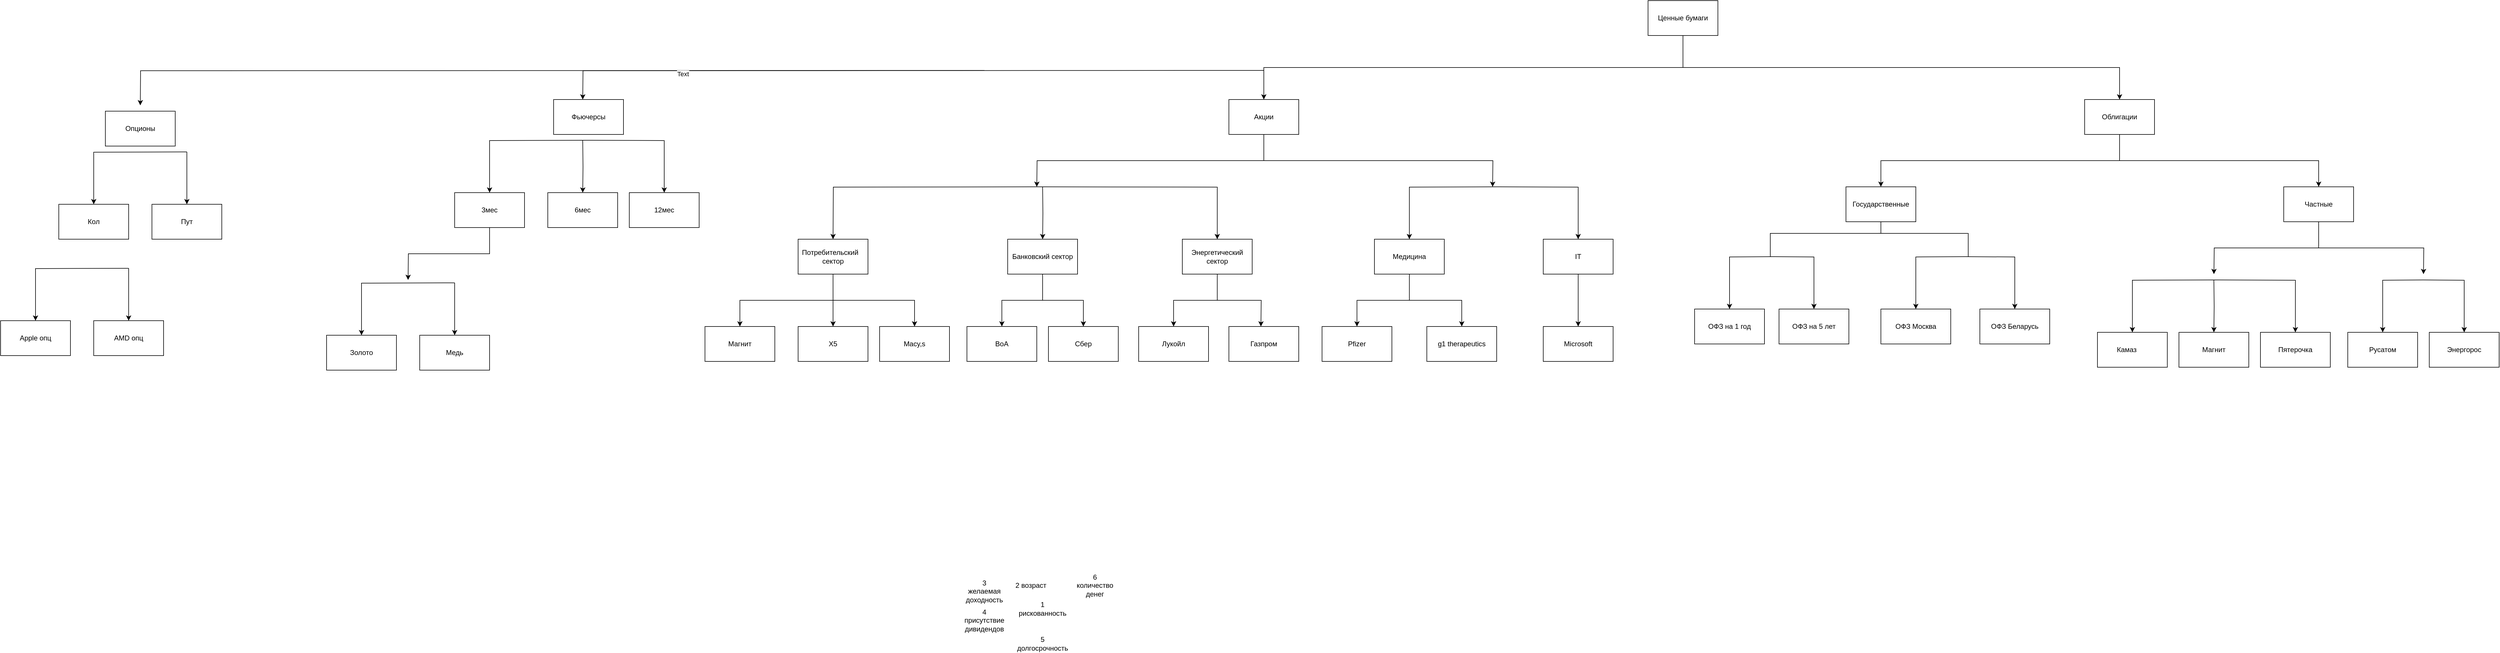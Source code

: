<mxfile version="23.1.1" type="device">
  <diagram name="Страница — 1" id="R4vX-fNru7ML8oTUG_PV">
    <mxGraphModel dx="6572" dy="2229" grid="1" gridSize="10" guides="1" tooltips="1" connect="1" arrows="1" fold="1" page="1" pageScale="1" pageWidth="827" pageHeight="1169" math="0" shadow="0">
      <root>
        <mxCell id="0" />
        <mxCell id="1" parent="0" />
        <mxCell id="w3lTB2FBsFpzuOI5no9S-1" style="edgeStyle=orthogonalEdgeStyle;rounded=0;orthogonalLoop=1;jettySize=auto;html=1;exitX=0.5;exitY=1;exitDx=0;exitDy=0;entryX=0.5;entryY=0;entryDx=0;entryDy=0;" parent="1" source="w3lTB2FBsFpzuOI5no9S-3" target="w3lTB2FBsFpzuOI5no9S-9" edge="1">
          <mxGeometry relative="1" as="geometry" />
        </mxCell>
        <mxCell id="w3lTB2FBsFpzuOI5no9S-2" style="edgeStyle=orthogonalEdgeStyle;rounded=0;orthogonalLoop=1;jettySize=auto;html=1;exitX=0.5;exitY=1;exitDx=0;exitDy=0;entryX=0.5;entryY=0;entryDx=0;entryDy=0;" parent="1" source="w3lTB2FBsFpzuOI5no9S-3" target="w3lTB2FBsFpzuOI5no9S-6" edge="1">
          <mxGeometry relative="1" as="geometry" />
        </mxCell>
        <mxCell id="w3lTB2FBsFpzuOI5no9S-3" value="Ценные бумаги" style="rounded=0;whiteSpace=wrap;html=1;" parent="1" vertex="1">
          <mxGeometry x="910" y="30" width="120" height="60" as="geometry" />
        </mxCell>
        <mxCell id="w3lTB2FBsFpzuOI5no9S-4" style="edgeStyle=orthogonalEdgeStyle;rounded=0;orthogonalLoop=1;jettySize=auto;html=1;exitX=0.5;exitY=1;exitDx=0;exitDy=0;entryX=0.5;entryY=0;entryDx=0;entryDy=0;" parent="1" source="w3lTB2FBsFpzuOI5no9S-6" edge="1">
          <mxGeometry relative="1" as="geometry">
            <mxPoint x="643" y="350" as="targetPoint" />
          </mxGeometry>
        </mxCell>
        <mxCell id="w3lTB2FBsFpzuOI5no9S-5" style="edgeStyle=orthogonalEdgeStyle;rounded=0;orthogonalLoop=1;jettySize=auto;html=1;exitX=0.5;exitY=1;exitDx=0;exitDy=0;" parent="1" source="w3lTB2FBsFpzuOI5no9S-6" edge="1">
          <mxGeometry relative="1" as="geometry">
            <mxPoint x="-140.0" y="350" as="targetPoint" />
          </mxGeometry>
        </mxCell>
        <mxCell id="w3lTB2FBsFpzuOI5no9S-6" value="Акции" style="rounded=0;whiteSpace=wrap;html=1;" parent="1" vertex="1">
          <mxGeometry x="190" y="200" width="120" height="60" as="geometry" />
        </mxCell>
        <mxCell id="w3lTB2FBsFpzuOI5no9S-7" style="edgeStyle=orthogonalEdgeStyle;rounded=0;orthogonalLoop=1;jettySize=auto;html=1;exitX=0.5;exitY=1;exitDx=0;exitDy=0;" parent="1" source="w3lTB2FBsFpzuOI5no9S-9" target="w3lTB2FBsFpzuOI5no9S-89" edge="1">
          <mxGeometry relative="1" as="geometry" />
        </mxCell>
        <mxCell id="w3lTB2FBsFpzuOI5no9S-8" style="edgeStyle=orthogonalEdgeStyle;rounded=0;orthogonalLoop=1;jettySize=auto;html=1;exitX=0.5;exitY=1;exitDx=0;exitDy=0;" parent="1" source="w3lTB2FBsFpzuOI5no9S-9" target="w3lTB2FBsFpzuOI5no9S-86" edge="1">
          <mxGeometry relative="1" as="geometry" />
        </mxCell>
        <mxCell id="w3lTB2FBsFpzuOI5no9S-9" value="Облигации" style="rounded=0;whiteSpace=wrap;html=1;" parent="1" vertex="1">
          <mxGeometry x="1660" y="200" width="120" height="60" as="geometry" />
        </mxCell>
        <mxCell id="w3lTB2FBsFpzuOI5no9S-10" style="edgeStyle=orthogonalEdgeStyle;rounded=0;orthogonalLoop=1;jettySize=auto;html=1;exitX=0.5;exitY=1;exitDx=0;exitDy=0;" parent="1" source="w3lTB2FBsFpzuOI5no9S-13" target="w3lTB2FBsFpzuOI5no9S-35" edge="1">
          <mxGeometry relative="1" as="geometry" />
        </mxCell>
        <mxCell id="w3lTB2FBsFpzuOI5no9S-11" style="edgeStyle=orthogonalEdgeStyle;rounded=0;orthogonalLoop=1;jettySize=auto;html=1;exitX=0.5;exitY=1;exitDx=0;exitDy=0;" parent="1" source="w3lTB2FBsFpzuOI5no9S-13" target="w3lTB2FBsFpzuOI5no9S-41" edge="1">
          <mxGeometry relative="1" as="geometry" />
        </mxCell>
        <mxCell id="w3lTB2FBsFpzuOI5no9S-12" style="edgeStyle=orthogonalEdgeStyle;rounded=0;orthogonalLoop=1;jettySize=auto;html=1;exitX=0.5;exitY=1;exitDx=0;exitDy=0;" parent="1" source="w3lTB2FBsFpzuOI5no9S-13" target="w3lTB2FBsFpzuOI5no9S-47" edge="1">
          <mxGeometry relative="1" as="geometry" />
        </mxCell>
        <mxCell id="w3lTB2FBsFpzuOI5no9S-13" value="Потребительский&lt;span style=&quot;white-space: pre;&quot;&gt;&#x9;&lt;/span&gt;&lt;br&gt;сектор&lt;br&gt;" style="rounded=0;whiteSpace=wrap;html=1;" parent="1" vertex="1">
          <mxGeometry x="-550" y="440" width="120" height="60" as="geometry" />
        </mxCell>
        <mxCell id="w3lTB2FBsFpzuOI5no9S-14" style="edgeStyle=orthogonalEdgeStyle;rounded=0;orthogonalLoop=1;jettySize=auto;html=1;exitX=0.5;exitY=1;exitDx=0;exitDy=0;" parent="1" source="w3lTB2FBsFpzuOI5no9S-16" target="w3lTB2FBsFpzuOI5no9S-53" edge="1">
          <mxGeometry relative="1" as="geometry" />
        </mxCell>
        <mxCell id="w3lTB2FBsFpzuOI5no9S-15" style="edgeStyle=orthogonalEdgeStyle;rounded=0;orthogonalLoop=1;jettySize=auto;html=1;exitX=0.5;exitY=1;exitDx=0;exitDy=0;" parent="1" source="w3lTB2FBsFpzuOI5no9S-16" target="w3lTB2FBsFpzuOI5no9S-59" edge="1">
          <mxGeometry relative="1" as="geometry" />
        </mxCell>
        <mxCell id="w3lTB2FBsFpzuOI5no9S-16" value="Банковский сектор" style="rounded=0;whiteSpace=wrap;html=1;" parent="1" vertex="1">
          <mxGeometry x="-190" y="440" width="120" height="60" as="geometry" />
        </mxCell>
        <mxCell id="w3lTB2FBsFpzuOI5no9S-17" style="edgeStyle=orthogonalEdgeStyle;rounded=0;orthogonalLoop=1;jettySize=auto;html=1;exitX=0.5;exitY=1;exitDx=0;exitDy=0;" parent="1" source="w3lTB2FBsFpzuOI5no9S-19" target="w3lTB2FBsFpzuOI5no9S-65" edge="1">
          <mxGeometry relative="1" as="geometry" />
        </mxCell>
        <mxCell id="w3lTB2FBsFpzuOI5no9S-18" style="edgeStyle=orthogonalEdgeStyle;rounded=0;orthogonalLoop=1;jettySize=auto;html=1;exitX=0.5;exitY=1;exitDx=0;exitDy=0;" parent="1" source="w3lTB2FBsFpzuOI5no9S-19" edge="1">
          <mxGeometry relative="1" as="geometry">
            <mxPoint x="245.0" y="590" as="targetPoint" />
          </mxGeometry>
        </mxCell>
        <mxCell id="w3lTB2FBsFpzuOI5no9S-19" value="Энергетический сектор" style="rounded=0;whiteSpace=wrap;html=1;" parent="1" vertex="1">
          <mxGeometry x="110" y="440" width="120" height="60" as="geometry" />
        </mxCell>
        <mxCell id="w3lTB2FBsFpzuOI5no9S-20" style="edgeStyle=orthogonalEdgeStyle;rounded=0;orthogonalLoop=1;jettySize=auto;html=1;exitX=0.5;exitY=1;exitDx=0;exitDy=0;" parent="1" target="w3lTB2FBsFpzuOI5no9S-16" edge="1">
          <mxGeometry relative="1" as="geometry">
            <mxPoint x="-130" y="350" as="sourcePoint" />
          </mxGeometry>
        </mxCell>
        <mxCell id="w3lTB2FBsFpzuOI5no9S-21" style="edgeStyle=orthogonalEdgeStyle;rounded=0;orthogonalLoop=1;jettySize=auto;html=1;exitX=0.5;exitY=1;exitDx=0;exitDy=0;" parent="1" edge="1">
          <mxGeometry relative="1" as="geometry">
            <mxPoint x="-490" y="440" as="targetPoint" />
            <mxPoint x="-130" y="350" as="sourcePoint" />
          </mxGeometry>
        </mxCell>
        <mxCell id="w3lTB2FBsFpzuOI5no9S-22" style="edgeStyle=orthogonalEdgeStyle;rounded=0;orthogonalLoop=1;jettySize=auto;html=1;exitX=0.5;exitY=1;exitDx=0;exitDy=0;" parent="1" target="w3lTB2FBsFpzuOI5no9S-19" edge="1">
          <mxGeometry relative="1" as="geometry">
            <mxPoint x="-130" y="350" as="sourcePoint" />
          </mxGeometry>
        </mxCell>
        <mxCell id="w3lTB2FBsFpzuOI5no9S-24" style="edgeStyle=orthogonalEdgeStyle;rounded=0;orthogonalLoop=1;jettySize=auto;html=1;exitX=0.5;exitY=1;exitDx=0;exitDy=0;" parent="1" target="w3lTB2FBsFpzuOI5no9S-256" edge="1">
          <mxGeometry relative="1" as="geometry">
            <mxPoint x="653" y="350" as="sourcePoint" />
          </mxGeometry>
        </mxCell>
        <mxCell id="w3lTB2FBsFpzuOI5no9S-25" style="edgeStyle=orthogonalEdgeStyle;rounded=0;orthogonalLoop=1;jettySize=auto;html=1;exitX=0.5;exitY=1;exitDx=0;exitDy=0;" parent="1" target="w3lTB2FBsFpzuOI5no9S-29" edge="1">
          <mxGeometry relative="1" as="geometry">
            <mxPoint x="653" y="350" as="sourcePoint" />
          </mxGeometry>
        </mxCell>
        <mxCell id="w3lTB2FBsFpzuOI5no9S-27" style="edgeStyle=orthogonalEdgeStyle;rounded=0;orthogonalLoop=1;jettySize=auto;html=1;exitX=0.5;exitY=1;exitDx=0;exitDy=0;" parent="1" source="w3lTB2FBsFpzuOI5no9S-29" target="w3lTB2FBsFpzuOI5no9S-77" edge="1">
          <mxGeometry relative="1" as="geometry" />
        </mxCell>
        <mxCell id="w3lTB2FBsFpzuOI5no9S-28" style="edgeStyle=orthogonalEdgeStyle;rounded=0;orthogonalLoop=1;jettySize=auto;html=1;exitX=0.5;exitY=1;exitDx=0;exitDy=0;" parent="1" source="w3lTB2FBsFpzuOI5no9S-29" target="w3lTB2FBsFpzuOI5no9S-83" edge="1">
          <mxGeometry relative="1" as="geometry" />
        </mxCell>
        <mxCell id="w3lTB2FBsFpzuOI5no9S-29" value="Медицина" style="rounded=0;whiteSpace=wrap;html=1;" parent="1" vertex="1">
          <mxGeometry x="440" y="440" width="120" height="60" as="geometry" />
        </mxCell>
        <mxCell id="w3lTB2FBsFpzuOI5no9S-35" value="Macy,s" style="rounded=0;whiteSpace=wrap;html=1;" parent="1" vertex="1">
          <mxGeometry x="-410" y="590" width="120" height="60" as="geometry" />
        </mxCell>
        <mxCell id="w3lTB2FBsFpzuOI5no9S-41" value="X5" style="rounded=0;whiteSpace=wrap;html=1;" parent="1" vertex="1">
          <mxGeometry x="-550" y="590" width="120" height="60" as="geometry" />
        </mxCell>
        <mxCell id="w3lTB2FBsFpzuOI5no9S-47" value="Магнит" style="rounded=0;whiteSpace=wrap;html=1;" parent="1" vertex="1">
          <mxGeometry x="-710" y="590" width="120" height="60" as="geometry" />
        </mxCell>
        <mxCell id="w3lTB2FBsFpzuOI5no9S-53" value="BoA" style="rounded=0;whiteSpace=wrap;html=1;" parent="1" vertex="1">
          <mxGeometry x="-260" y="590" width="120" height="60" as="geometry" />
        </mxCell>
        <mxCell id="w3lTB2FBsFpzuOI5no9S-59" value="Сбер" style="rounded=0;whiteSpace=wrap;html=1;" parent="1" vertex="1">
          <mxGeometry x="-120" y="590" width="120" height="60" as="geometry" />
        </mxCell>
        <mxCell id="w3lTB2FBsFpzuOI5no9S-65" value="Лукойл" style="rounded=0;whiteSpace=wrap;html=1;" parent="1" vertex="1">
          <mxGeometry x="35" y="590" width="120" height="60" as="geometry" />
        </mxCell>
        <mxCell id="w3lTB2FBsFpzuOI5no9S-71" value="Газпром" style="rounded=0;whiteSpace=wrap;html=1;" parent="1" vertex="1">
          <mxGeometry x="190" y="590" width="120" height="60" as="geometry" />
        </mxCell>
        <mxCell id="w3lTB2FBsFpzuOI5no9S-77" value="Pfizer" style="rounded=0;whiteSpace=wrap;html=1;" parent="1" vertex="1">
          <mxGeometry x="350" y="590" width="120" height="60" as="geometry" />
        </mxCell>
        <mxCell id="w3lTB2FBsFpzuOI5no9S-83" value="g1 therapeutics" style="rounded=0;whiteSpace=wrap;html=1;" parent="1" vertex="1">
          <mxGeometry x="530" y="590" width="120" height="60" as="geometry" />
        </mxCell>
        <mxCell id="w3lTB2FBsFpzuOI5no9S-84" style="edgeStyle=orthogonalEdgeStyle;rounded=0;orthogonalLoop=1;jettySize=auto;html=1;exitX=0.5;exitY=1;exitDx=0;exitDy=0;" parent="1" source="w3lTB2FBsFpzuOI5no9S-86" edge="1">
          <mxGeometry relative="1" as="geometry">
            <mxPoint x="1882.067" y="500" as="targetPoint" />
          </mxGeometry>
        </mxCell>
        <mxCell id="w3lTB2FBsFpzuOI5no9S-85" style="edgeStyle=orthogonalEdgeStyle;rounded=0;orthogonalLoop=1;jettySize=auto;html=1;exitX=0.5;exitY=1;exitDx=0;exitDy=0;" parent="1" source="w3lTB2FBsFpzuOI5no9S-86" edge="1">
          <mxGeometry relative="1" as="geometry">
            <mxPoint x="2242.067" y="500" as="targetPoint" />
          </mxGeometry>
        </mxCell>
        <mxCell id="w3lTB2FBsFpzuOI5no9S-86" value="Частные" style="rounded=0;whiteSpace=wrap;html=1;" parent="1" vertex="1">
          <mxGeometry x="2002" y="350" width="120" height="60" as="geometry" />
        </mxCell>
        <mxCell id="w3lTB2FBsFpzuOI5no9S-89" value="Государственные" style="rounded=0;whiteSpace=wrap;html=1;" parent="1" vertex="1">
          <mxGeometry x="1250" y="350" width="120" height="60" as="geometry" />
        </mxCell>
        <mxCell id="w3lTB2FBsFpzuOI5no9S-90" style="edgeStyle=orthogonalEdgeStyle;rounded=0;orthogonalLoop=1;jettySize=auto;html=1;exitX=0.5;exitY=1;exitDx=0;exitDy=0;" parent="1" target="w3lTB2FBsFpzuOI5no9S-104" edge="1">
          <mxGeometry relative="1" as="geometry">
            <mxPoint x="1125" y="470" as="sourcePoint" />
          </mxGeometry>
        </mxCell>
        <mxCell id="w3lTB2FBsFpzuOI5no9S-91" style="edgeStyle=orthogonalEdgeStyle;rounded=0;orthogonalLoop=1;jettySize=auto;html=1;exitX=0.5;exitY=1;exitDx=0;exitDy=0;" parent="1" target="w3lTB2FBsFpzuOI5no9S-98" edge="1">
          <mxGeometry relative="1" as="geometry">
            <mxPoint x="1125" y="470" as="sourcePoint" />
          </mxGeometry>
        </mxCell>
        <mxCell id="w3lTB2FBsFpzuOI5no9S-98" value="ОФЗ на 1 год" style="rounded=0;whiteSpace=wrap;html=1;" parent="1" vertex="1">
          <mxGeometry x="990" y="560" width="120" height="60" as="geometry" />
        </mxCell>
        <mxCell id="w3lTB2FBsFpzuOI5no9S-104" value="ОФЗ на 5 лет" style="rounded=0;whiteSpace=wrap;html=1;" parent="1" vertex="1">
          <mxGeometry x="1135" y="560" width="120" height="60" as="geometry" />
        </mxCell>
        <mxCell id="w3lTB2FBsFpzuOI5no9S-110" value="ОФЗ Беларусь" style="rounded=0;whiteSpace=wrap;html=1;" parent="1" vertex="1">
          <mxGeometry x="1480" y="560" width="120" height="60" as="geometry" />
        </mxCell>
        <mxCell id="w3lTB2FBsFpzuOI5no9S-116" value="ОФЗ Москва" style="rounded=0;whiteSpace=wrap;html=1;" parent="1" vertex="1">
          <mxGeometry x="1310" y="560" width="120" height="60" as="geometry" />
        </mxCell>
        <mxCell id="w3lTB2FBsFpzuOI5no9S-117" style="edgeStyle=orthogonalEdgeStyle;rounded=0;orthogonalLoop=1;jettySize=auto;html=1;exitX=0.5;exitY=1;exitDx=0;exitDy=0;" parent="1" target="w3lTB2FBsFpzuOI5no9S-135" edge="1">
          <mxGeometry relative="1" as="geometry">
            <mxPoint x="1882" y="510" as="sourcePoint" />
          </mxGeometry>
        </mxCell>
        <mxCell id="w3lTB2FBsFpzuOI5no9S-118" style="edgeStyle=orthogonalEdgeStyle;rounded=0;orthogonalLoop=1;jettySize=auto;html=1;exitX=0.5;exitY=1;exitDx=0;exitDy=0;" parent="1" target="w3lTB2FBsFpzuOI5no9S-141" edge="1">
          <mxGeometry relative="1" as="geometry">
            <mxPoint x="1882" y="510" as="sourcePoint" />
          </mxGeometry>
        </mxCell>
        <mxCell id="w3lTB2FBsFpzuOI5no9S-119" style="edgeStyle=orthogonalEdgeStyle;rounded=0;orthogonalLoop=1;jettySize=auto;html=1;exitX=0.5;exitY=1;exitDx=0;exitDy=0;" parent="1" target="w3lTB2FBsFpzuOI5no9S-129" edge="1">
          <mxGeometry relative="1" as="geometry">
            <mxPoint x="1882" y="510" as="sourcePoint" />
          </mxGeometry>
        </mxCell>
        <mxCell id="w3lTB2FBsFpzuOI5no9S-121" style="edgeStyle=orthogonalEdgeStyle;rounded=0;orthogonalLoop=1;jettySize=auto;html=1;exitX=0.5;exitY=1;exitDx=0;exitDy=0;" parent="1" target="w3lTB2FBsFpzuOI5no9S-153" edge="1">
          <mxGeometry relative="1" as="geometry">
            <mxPoint x="2242" y="510" as="sourcePoint" />
          </mxGeometry>
        </mxCell>
        <mxCell id="w3lTB2FBsFpzuOI5no9S-122" style="edgeStyle=orthogonalEdgeStyle;rounded=0;orthogonalLoop=1;jettySize=auto;html=1;exitX=0.5;exitY=1;exitDx=0;exitDy=0;" parent="1" target="w3lTB2FBsFpzuOI5no9S-147" edge="1">
          <mxGeometry relative="1" as="geometry">
            <mxPoint x="2242" y="510" as="sourcePoint" />
          </mxGeometry>
        </mxCell>
        <mxCell id="w3lTB2FBsFpzuOI5no9S-129" value="Пятерочка" style="rounded=0;whiteSpace=wrap;html=1;" parent="1" vertex="1">
          <mxGeometry x="1962" y="600" width="120" height="60" as="geometry" />
        </mxCell>
        <mxCell id="w3lTB2FBsFpzuOI5no9S-135" value="Магнит" style="rounded=0;whiteSpace=wrap;html=1;" parent="1" vertex="1">
          <mxGeometry x="1822" y="600" width="120" height="60" as="geometry" />
        </mxCell>
        <mxCell id="w3lTB2FBsFpzuOI5no9S-141" value="Камаз&lt;span style=&quot;white-space: pre;&quot;&gt;&#x9;&lt;/span&gt;" style="rounded=0;whiteSpace=wrap;html=1;" parent="1" vertex="1">
          <mxGeometry x="1682" y="600" width="120" height="60" as="geometry" />
        </mxCell>
        <mxCell id="w3lTB2FBsFpzuOI5no9S-147" value="Энергорос" style="rounded=0;whiteSpace=wrap;html=1;" parent="1" vertex="1">
          <mxGeometry x="2252" y="600" width="120" height="60" as="geometry" />
        </mxCell>
        <mxCell id="w3lTB2FBsFpzuOI5no9S-153" value="Русатом" style="rounded=0;whiteSpace=wrap;html=1;" parent="1" vertex="1">
          <mxGeometry x="2112" y="600" width="120" height="60" as="geometry" />
        </mxCell>
        <mxCell id="w3lTB2FBsFpzuOI5no9S-159" value="Microsoft" style="rounded=0;whiteSpace=wrap;html=1;" parent="1" vertex="1">
          <mxGeometry x="730" y="590" width="120" height="60" as="geometry" />
        </mxCell>
        <mxCell id="w3lTB2FBsFpzuOI5no9S-255" style="edgeStyle=orthogonalEdgeStyle;rounded=0;orthogonalLoop=1;jettySize=auto;html=1;exitX=0.5;exitY=1;exitDx=0;exitDy=0;entryX=0.5;entryY=0;entryDx=0;entryDy=0;" parent="1" source="w3lTB2FBsFpzuOI5no9S-256" target="w3lTB2FBsFpzuOI5no9S-159" edge="1">
          <mxGeometry relative="1" as="geometry" />
        </mxCell>
        <mxCell id="w3lTB2FBsFpzuOI5no9S-256" value="IT" style="rounded=0;whiteSpace=wrap;html=1;" parent="1" vertex="1">
          <mxGeometry x="730" y="440" width="120" height="60" as="geometry" />
        </mxCell>
        <mxCell id="w3lTB2FBsFpzuOI5no9S-257" style="edgeStyle=orthogonalEdgeStyle;rounded=0;orthogonalLoop=1;jettySize=auto;html=1;exitX=0.5;exitY=1;exitDx=0;exitDy=0;" parent="1" target="w3lTB2FBsFpzuOI5no9S-116" edge="1">
          <mxGeometry relative="1" as="geometry">
            <mxPoint x="1455" y="470" as="sourcePoint" />
          </mxGeometry>
        </mxCell>
        <mxCell id="w3lTB2FBsFpzuOI5no9S-258" style="edgeStyle=orthogonalEdgeStyle;rounded=0;orthogonalLoop=1;jettySize=auto;html=1;exitX=0.5;exitY=1;exitDx=0;exitDy=0;" parent="1" target="w3lTB2FBsFpzuOI5no9S-110" edge="1">
          <mxGeometry relative="1" as="geometry">
            <mxPoint x="1455" y="470" as="sourcePoint" />
          </mxGeometry>
        </mxCell>
        <mxCell id="w3lTB2FBsFpzuOI5no9S-262" value="1 рискованность&lt;br&gt;" style="text;html=1;strokeColor=none;fillColor=none;align=center;verticalAlign=middle;whiteSpace=wrap;rounded=0;" parent="1" vertex="1">
          <mxGeometry x="-160" y="1060" width="60" height="30" as="geometry" />
        </mxCell>
        <mxCell id="w3lTB2FBsFpzuOI5no9S-263" value="2 возраст" style="text;html=1;strokeColor=none;fillColor=none;align=center;verticalAlign=middle;whiteSpace=wrap;rounded=0;" parent="1" vertex="1">
          <mxGeometry x="-180" y="1020" width="60" height="30" as="geometry" />
        </mxCell>
        <mxCell id="w3lTB2FBsFpzuOI5no9S-264" value="3 желаемая доходность" style="text;html=1;strokeColor=none;fillColor=none;align=center;verticalAlign=middle;whiteSpace=wrap;rounded=0;" parent="1" vertex="1">
          <mxGeometry x="-260" y="1030" width="60" height="30" as="geometry" />
        </mxCell>
        <mxCell id="w3lTB2FBsFpzuOI5no9S-265" value="4 присутствие дивидендов" style="text;html=1;strokeColor=none;fillColor=none;align=center;verticalAlign=middle;whiteSpace=wrap;rounded=0;" parent="1" vertex="1">
          <mxGeometry x="-260" y="1080" width="60" height="30" as="geometry" />
        </mxCell>
        <mxCell id="w3lTB2FBsFpzuOI5no9S-266" value="5 долгосрочность" style="text;html=1;strokeColor=none;fillColor=none;align=center;verticalAlign=middle;whiteSpace=wrap;rounded=0;" parent="1" vertex="1">
          <mxGeometry x="-160" y="1120" width="60" height="30" as="geometry" />
        </mxCell>
        <mxCell id="w3lTB2FBsFpzuOI5no9S-267" value="" style="endArrow=none;html=1;rounded=0;" parent="1" edge="1">
          <mxGeometry width="50" height="50" relative="1" as="geometry">
            <mxPoint x="1310" y="430" as="sourcePoint" />
            <mxPoint x="1460" y="470" as="targetPoint" />
            <Array as="points">
              <mxPoint x="1460" y="430" />
            </Array>
          </mxGeometry>
        </mxCell>
        <mxCell id="w3lTB2FBsFpzuOI5no9S-268" value="" style="endArrow=none;html=1;rounded=0;entryX=0.5;entryY=1;entryDx=0;entryDy=0;" parent="1" target="w3lTB2FBsFpzuOI5no9S-89" edge="1">
          <mxGeometry width="50" height="50" relative="1" as="geometry">
            <mxPoint x="1120" y="470" as="sourcePoint" />
            <mxPoint x="1180" y="410" as="targetPoint" />
            <Array as="points">
              <mxPoint x="1120" y="430" />
              <mxPoint x="1310" y="430" />
            </Array>
          </mxGeometry>
        </mxCell>
        <mxCell id="w3lTB2FBsFpzuOI5no9S-269" value="6 количество денег&lt;br&gt;" style="text;html=1;strokeColor=none;fillColor=none;align=center;verticalAlign=middle;whiteSpace=wrap;rounded=0;" parent="1" vertex="1">
          <mxGeometry x="-70" y="1020" width="60" height="30" as="geometry" />
        </mxCell>
        <mxCell id="jGdK0NWtII-RxkaI67nt-1" value="Фьючерсы" style="rounded=0;whiteSpace=wrap;html=1;" vertex="1" parent="1">
          <mxGeometry x="-970" y="200" width="120" height="60" as="geometry" />
        </mxCell>
        <mxCell id="jGdK0NWtII-RxkaI67nt-2" value="Опционы" style="rounded=0;whiteSpace=wrap;html=1;" vertex="1" parent="1">
          <mxGeometry x="-1740" y="220" width="120" height="60" as="geometry" />
        </mxCell>
        <mxCell id="jGdK0NWtII-RxkaI67nt-3" style="edgeStyle=orthogonalEdgeStyle;rounded=0;orthogonalLoop=1;jettySize=auto;html=1;exitX=0.5;exitY=1;exitDx=0;exitDy=0;" edge="1" parent="1">
          <mxGeometry relative="1" as="geometry">
            <mxPoint x="250" y="150" as="sourcePoint" />
            <mxPoint x="-920" y="200" as="targetPoint" />
          </mxGeometry>
        </mxCell>
        <mxCell id="jGdK0NWtII-RxkaI67nt-4" style="edgeStyle=orthogonalEdgeStyle;rounded=0;orthogonalLoop=1;jettySize=auto;html=1;exitX=0.5;exitY=1;exitDx=0;exitDy=0;" edge="1" parent="1">
          <mxGeometry relative="1" as="geometry">
            <mxPoint x="-230" y="150" as="sourcePoint" />
            <mxPoint x="-1680" y="210" as="targetPoint" />
          </mxGeometry>
        </mxCell>
        <mxCell id="jGdK0NWtII-RxkaI67nt-5" value="Text" style="edgeLabel;html=1;align=center;verticalAlign=middle;resizable=0;points=[];" vertex="1" connectable="0" parent="jGdK0NWtII-RxkaI67nt-4">
          <mxGeometry x="-0.315" y="6" relative="1" as="geometry">
            <mxPoint x="-1" as="offset" />
          </mxGeometry>
        </mxCell>
        <mxCell id="jGdK0NWtII-RxkaI67nt-8" style="edgeStyle=orthogonalEdgeStyle;rounded=0;orthogonalLoop=1;jettySize=auto;html=1;exitX=0.5;exitY=1;exitDx=0;exitDy=0;" edge="1" parent="1" target="jGdK0NWtII-RxkaI67nt-11">
          <mxGeometry relative="1" as="geometry">
            <mxPoint x="-920" y="270" as="sourcePoint" />
          </mxGeometry>
        </mxCell>
        <mxCell id="jGdK0NWtII-RxkaI67nt-9" style="edgeStyle=orthogonalEdgeStyle;rounded=0;orthogonalLoop=1;jettySize=auto;html=1;exitX=0.5;exitY=1;exitDx=0;exitDy=0;" edge="1" parent="1" target="jGdK0NWtII-RxkaI67nt-12">
          <mxGeometry relative="1" as="geometry">
            <mxPoint x="-920" y="270" as="sourcePoint" />
          </mxGeometry>
        </mxCell>
        <mxCell id="jGdK0NWtII-RxkaI67nt-10" style="edgeStyle=orthogonalEdgeStyle;rounded=0;orthogonalLoop=1;jettySize=auto;html=1;exitX=0.5;exitY=1;exitDx=0;exitDy=0;" edge="1" parent="1" target="jGdK0NWtII-RxkaI67nt-13">
          <mxGeometry relative="1" as="geometry">
            <mxPoint x="-920" y="270" as="sourcePoint" />
          </mxGeometry>
        </mxCell>
        <mxCell id="jGdK0NWtII-RxkaI67nt-11" value="12мес" style="rounded=0;whiteSpace=wrap;html=1;" vertex="1" parent="1">
          <mxGeometry x="-840" y="360" width="120" height="60" as="geometry" />
        </mxCell>
        <mxCell id="jGdK0NWtII-RxkaI67nt-12" value="6мес" style="rounded=0;whiteSpace=wrap;html=1;" vertex="1" parent="1">
          <mxGeometry x="-980" y="360" width="120" height="60" as="geometry" />
        </mxCell>
        <mxCell id="jGdK0NWtII-RxkaI67nt-13" value="3мес" style="rounded=0;whiteSpace=wrap;html=1;" vertex="1" parent="1">
          <mxGeometry x="-1140" y="360" width="120" height="60" as="geometry" />
        </mxCell>
        <mxCell id="jGdK0NWtII-RxkaI67nt-16" style="edgeStyle=orthogonalEdgeStyle;rounded=0;orthogonalLoop=1;jettySize=auto;html=1;exitX=0.5;exitY=1;exitDx=0;exitDy=0;" edge="1" parent="1" target="jGdK0NWtII-RxkaI67nt-19">
          <mxGeometry relative="1" as="geometry">
            <mxPoint x="-1140" y="515" as="sourcePoint" />
            <Array as="points">
              <mxPoint x="-1140" y="530" />
              <mxPoint x="-1140" y="530" />
            </Array>
          </mxGeometry>
        </mxCell>
        <mxCell id="jGdK0NWtII-RxkaI67nt-17" style="edgeStyle=orthogonalEdgeStyle;rounded=0;orthogonalLoop=1;jettySize=auto;html=1;exitX=0.5;exitY=1;exitDx=0;exitDy=0;" edge="1" parent="1" target="jGdK0NWtII-RxkaI67nt-20">
          <mxGeometry relative="1" as="geometry">
            <mxPoint x="-1140" y="515" as="sourcePoint" />
          </mxGeometry>
        </mxCell>
        <mxCell id="jGdK0NWtII-RxkaI67nt-19" value="Медь" style="rounded=0;whiteSpace=wrap;html=1;" vertex="1" parent="1">
          <mxGeometry x="-1200" y="605" width="120" height="60" as="geometry" />
        </mxCell>
        <mxCell id="jGdK0NWtII-RxkaI67nt-20" value="Золото" style="rounded=0;whiteSpace=wrap;html=1;" vertex="1" parent="1">
          <mxGeometry x="-1360" y="605" width="120" height="60" as="geometry" />
        </mxCell>
        <mxCell id="jGdK0NWtII-RxkaI67nt-21" style="edgeStyle=orthogonalEdgeStyle;rounded=0;orthogonalLoop=1;jettySize=auto;html=1;exitX=0.5;exitY=1;exitDx=0;exitDy=0;exitPerimeter=0;" edge="1" parent="1" source="jGdK0NWtII-RxkaI67nt-13">
          <mxGeometry relative="1" as="geometry">
            <mxPoint x="-1070" y="430" as="sourcePoint" />
            <mxPoint x="-1220" y="510" as="targetPoint" />
          </mxGeometry>
        </mxCell>
        <mxCell id="jGdK0NWtII-RxkaI67nt-26" style="edgeStyle=orthogonalEdgeStyle;rounded=0;orthogonalLoop=1;jettySize=auto;html=1;exitX=0.5;exitY=1;exitDx=0;exitDy=0;" edge="1" parent="1" target="jGdK0NWtII-RxkaI67nt-28">
          <mxGeometry relative="1" as="geometry">
            <mxPoint x="-1600" y="290" as="sourcePoint" />
            <Array as="points">
              <mxPoint x="-1600" y="305" />
              <mxPoint x="-1600" y="305" />
            </Array>
          </mxGeometry>
        </mxCell>
        <mxCell id="jGdK0NWtII-RxkaI67nt-27" style="edgeStyle=orthogonalEdgeStyle;rounded=0;orthogonalLoop=1;jettySize=auto;html=1;exitX=0.5;exitY=1;exitDx=0;exitDy=0;" edge="1" parent="1" target="jGdK0NWtII-RxkaI67nt-29">
          <mxGeometry relative="1" as="geometry">
            <mxPoint x="-1600" y="290" as="sourcePoint" />
          </mxGeometry>
        </mxCell>
        <mxCell id="jGdK0NWtII-RxkaI67nt-28" value="Пут" style="rounded=0;whiteSpace=wrap;html=1;" vertex="1" parent="1">
          <mxGeometry x="-1660" y="380" width="120" height="60" as="geometry" />
        </mxCell>
        <mxCell id="jGdK0NWtII-RxkaI67nt-29" value="Кол" style="rounded=0;whiteSpace=wrap;html=1;" vertex="1" parent="1">
          <mxGeometry x="-1820" y="380" width="120" height="60" as="geometry" />
        </mxCell>
        <mxCell id="jGdK0NWtII-RxkaI67nt-30" style="edgeStyle=orthogonalEdgeStyle;rounded=0;orthogonalLoop=1;jettySize=auto;html=1;exitX=0.5;exitY=1;exitDx=0;exitDy=0;" edge="1" parent="1" target="jGdK0NWtII-RxkaI67nt-32">
          <mxGeometry relative="1" as="geometry">
            <mxPoint x="-1700" y="490" as="sourcePoint" />
            <Array as="points">
              <mxPoint x="-1700" y="505" />
              <mxPoint x="-1700" y="505" />
            </Array>
          </mxGeometry>
        </mxCell>
        <mxCell id="jGdK0NWtII-RxkaI67nt-31" style="edgeStyle=orthogonalEdgeStyle;rounded=0;orthogonalLoop=1;jettySize=auto;html=1;exitX=0.5;exitY=1;exitDx=0;exitDy=0;" edge="1" parent="1" target="jGdK0NWtII-RxkaI67nt-33">
          <mxGeometry relative="1" as="geometry">
            <mxPoint x="-1700" y="490" as="sourcePoint" />
          </mxGeometry>
        </mxCell>
        <mxCell id="jGdK0NWtII-RxkaI67nt-32" value="AMD опц" style="rounded=0;whiteSpace=wrap;html=1;" vertex="1" parent="1">
          <mxGeometry x="-1760" y="580" width="120" height="60" as="geometry" />
        </mxCell>
        <mxCell id="jGdK0NWtII-RxkaI67nt-33" value="Apple опц" style="rounded=0;whiteSpace=wrap;html=1;" vertex="1" parent="1">
          <mxGeometry x="-1920" y="580" width="120" height="60" as="geometry" />
        </mxCell>
      </root>
    </mxGraphModel>
  </diagram>
</mxfile>
